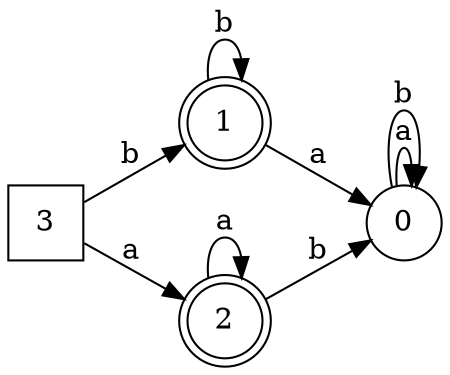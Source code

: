 digraph G {
	rankdir=LR size="8,5"
	node [shape=square]
	3
	node [shape=circle]
	0
	node [shape=doublecircle]
	1
	2
	3
	0 -> 0 [label=a]
	0 -> 0 [label=b]
	1 -> 0 [label=a]
	1 -> 1 [label=b]
	2 -> 2 [label=a]
	2 -> 0 [label=b]
	3 -> 2 [label=a]
	3 -> 1 [label=b]
}
